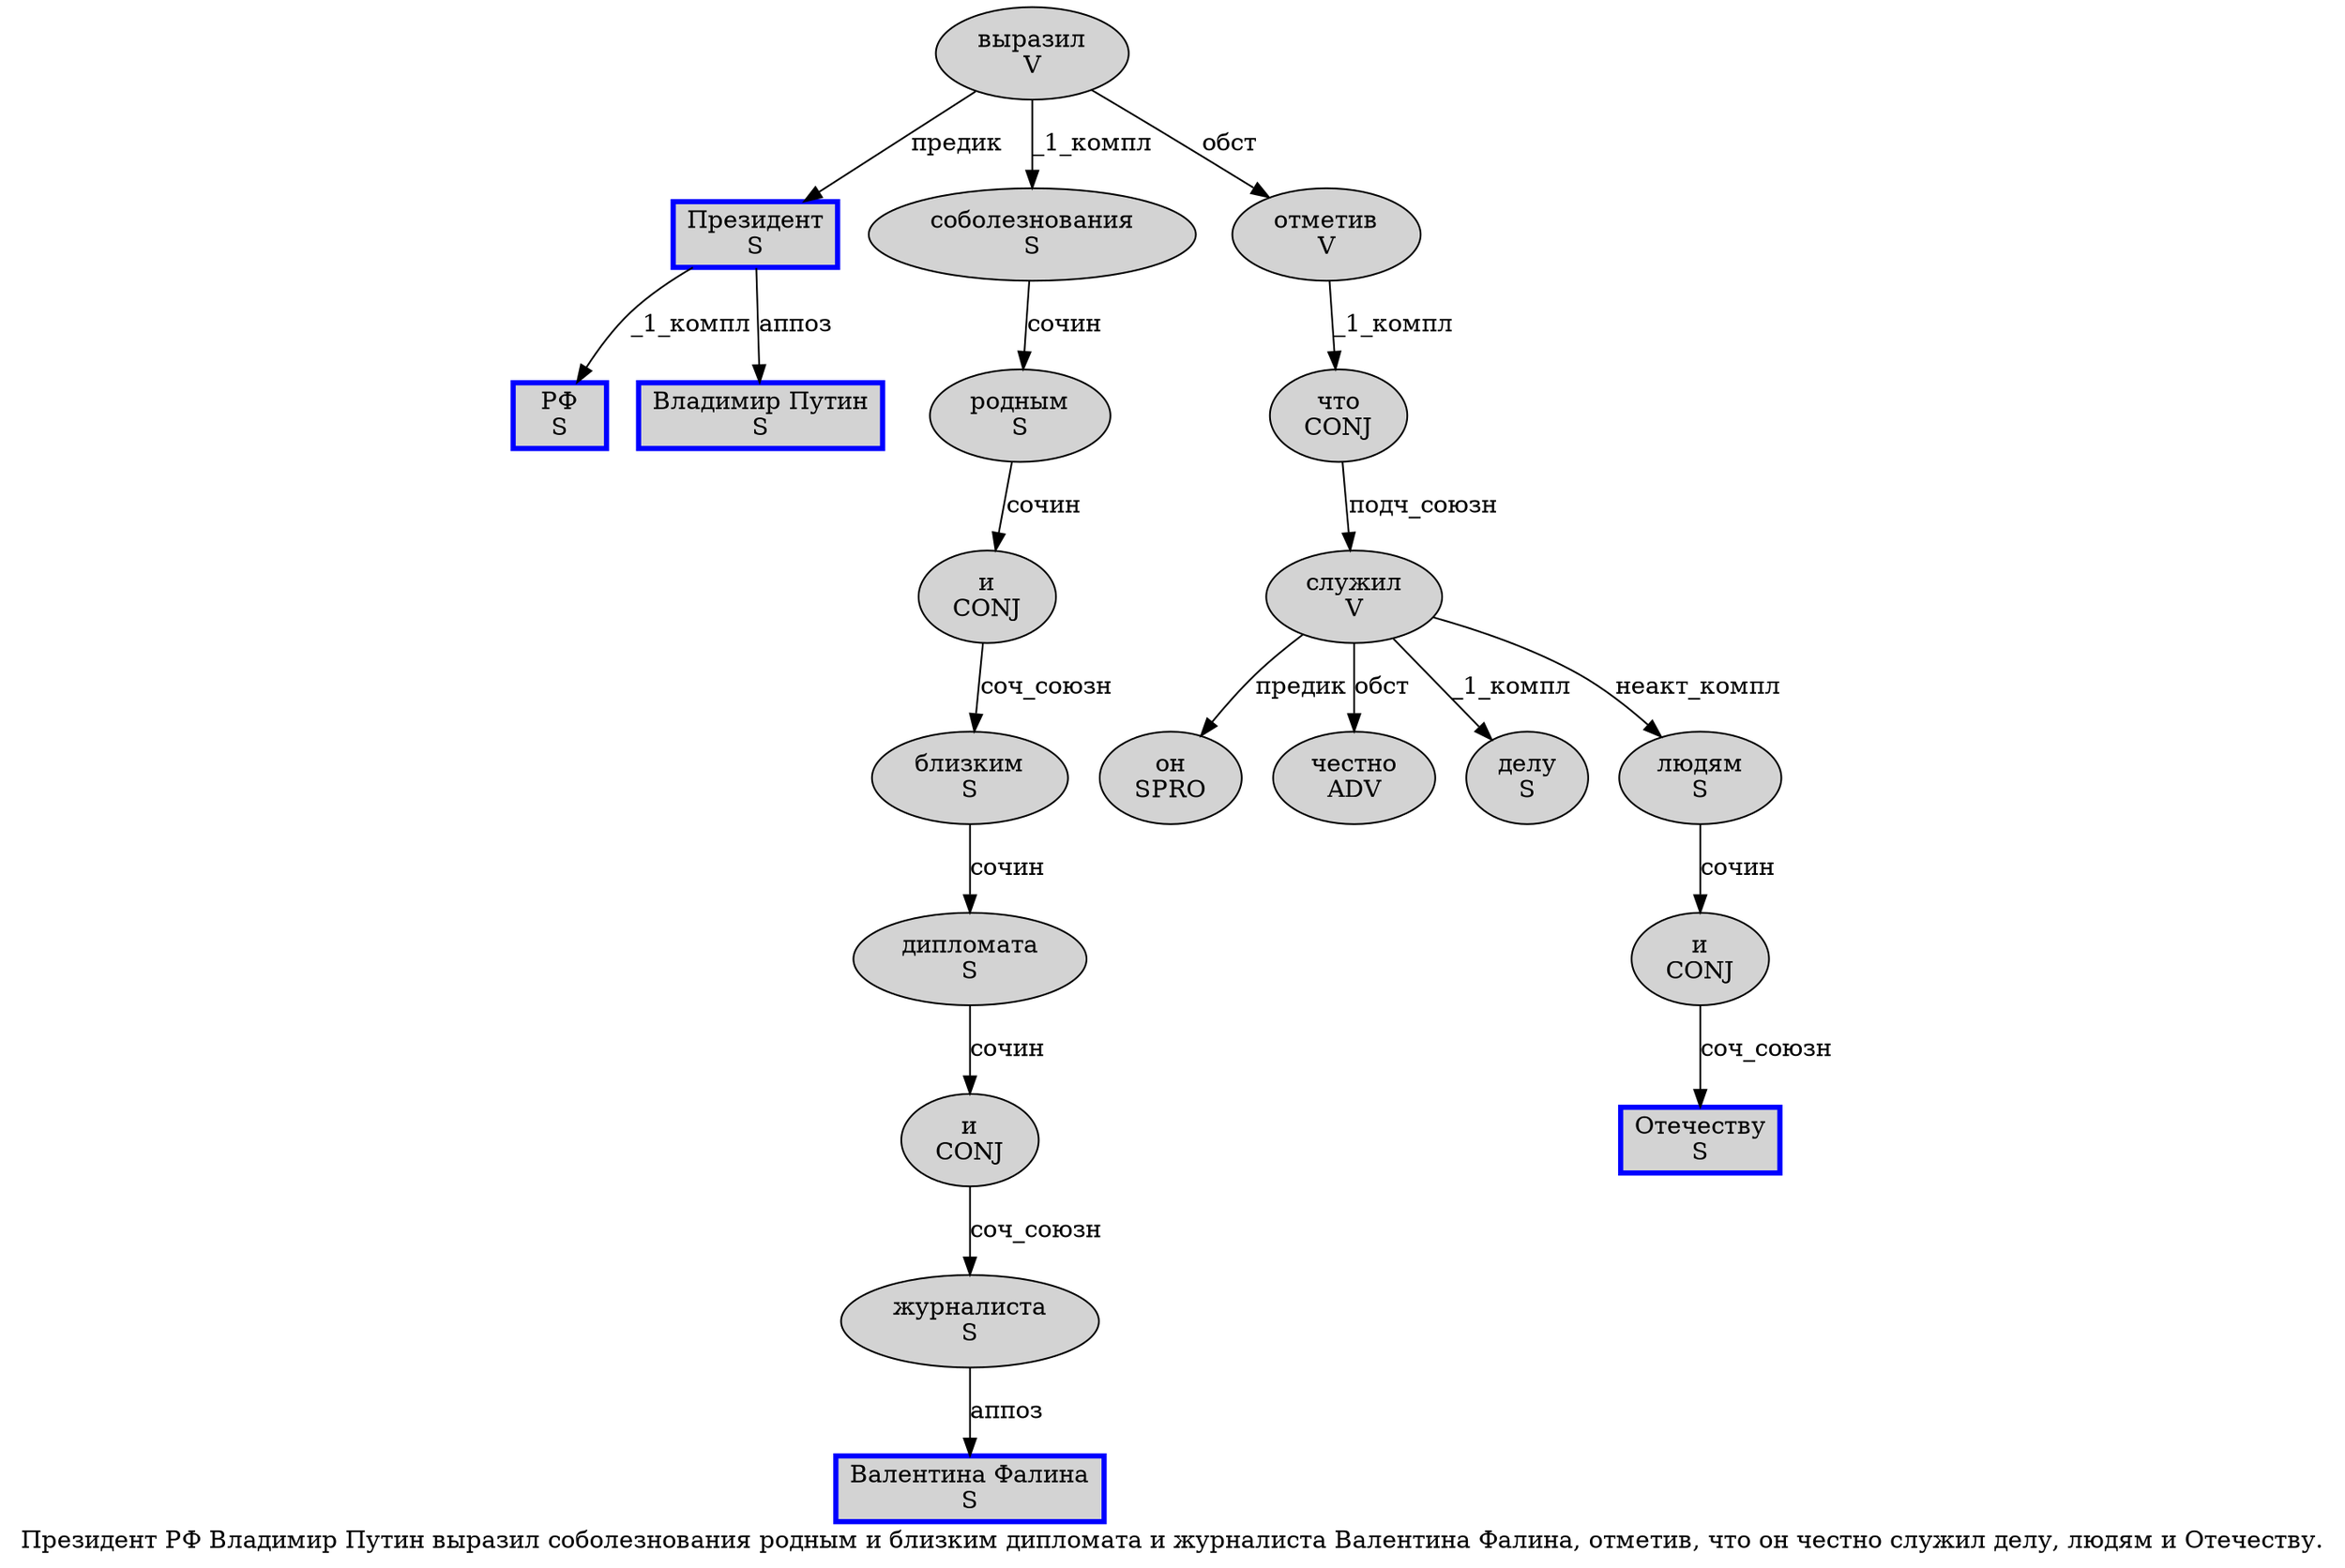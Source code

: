 digraph SENTENCE_556 {
	graph [label="Президент РФ Владимир Путин выразил соболезнования родным и близким дипломата и журналиста Валентина Фалина, отметив, что он честно служил делу, людям и Отечеству."]
	node [style=filled]
		0 [label="Президент
S" color=blue fillcolor=lightgray penwidth=3 shape=box]
		1 [label="РФ
S" color=blue fillcolor=lightgray penwidth=3 shape=box]
		2 [label="Владимир Путин
S" color=blue fillcolor=lightgray penwidth=3 shape=box]
		3 [label="выразил
V" color="" fillcolor=lightgray penwidth=1 shape=ellipse]
		4 [label="соболезнования
S" color="" fillcolor=lightgray penwidth=1 shape=ellipse]
		5 [label="родным
S" color="" fillcolor=lightgray penwidth=1 shape=ellipse]
		6 [label="и
CONJ" color="" fillcolor=lightgray penwidth=1 shape=ellipse]
		7 [label="близким
S" color="" fillcolor=lightgray penwidth=1 shape=ellipse]
		8 [label="дипломата
S" color="" fillcolor=lightgray penwidth=1 shape=ellipse]
		9 [label="и
CONJ" color="" fillcolor=lightgray penwidth=1 shape=ellipse]
		10 [label="журналиста
S" color="" fillcolor=lightgray penwidth=1 shape=ellipse]
		11 [label="Валентина Фалина
S" color=blue fillcolor=lightgray penwidth=3 shape=box]
		13 [label="отметив
V" color="" fillcolor=lightgray penwidth=1 shape=ellipse]
		15 [label="что
CONJ" color="" fillcolor=lightgray penwidth=1 shape=ellipse]
		16 [label="он
SPRO" color="" fillcolor=lightgray penwidth=1 shape=ellipse]
		17 [label="честно
ADV" color="" fillcolor=lightgray penwidth=1 shape=ellipse]
		18 [label="служил
V" color="" fillcolor=lightgray penwidth=1 shape=ellipse]
		19 [label="делу
S" color="" fillcolor=lightgray penwidth=1 shape=ellipse]
		21 [label="людям
S" color="" fillcolor=lightgray penwidth=1 shape=ellipse]
		22 [label="и
CONJ" color="" fillcolor=lightgray penwidth=1 shape=ellipse]
		23 [label="Отечеству
S" color=blue fillcolor=lightgray penwidth=3 shape=box]
			4 -> 5 [label="сочин"]
			10 -> 11 [label="аппоз"]
			18 -> 16 [label="предик"]
			18 -> 17 [label="обст"]
			18 -> 19 [label="_1_компл"]
			18 -> 21 [label="неакт_компл"]
			15 -> 18 [label="подч_союзн"]
			9 -> 10 [label="соч_союзн"]
			13 -> 15 [label="_1_компл"]
			7 -> 8 [label="сочин"]
			0 -> 1 [label="_1_компл"]
			0 -> 2 [label="аппоз"]
			6 -> 7 [label="соч_союзн"]
			8 -> 9 [label="сочин"]
			5 -> 6 [label="сочин"]
			21 -> 22 [label="сочин"]
			3 -> 0 [label="предик"]
			3 -> 4 [label="_1_компл"]
			3 -> 13 [label="обст"]
			22 -> 23 [label="соч_союзн"]
}